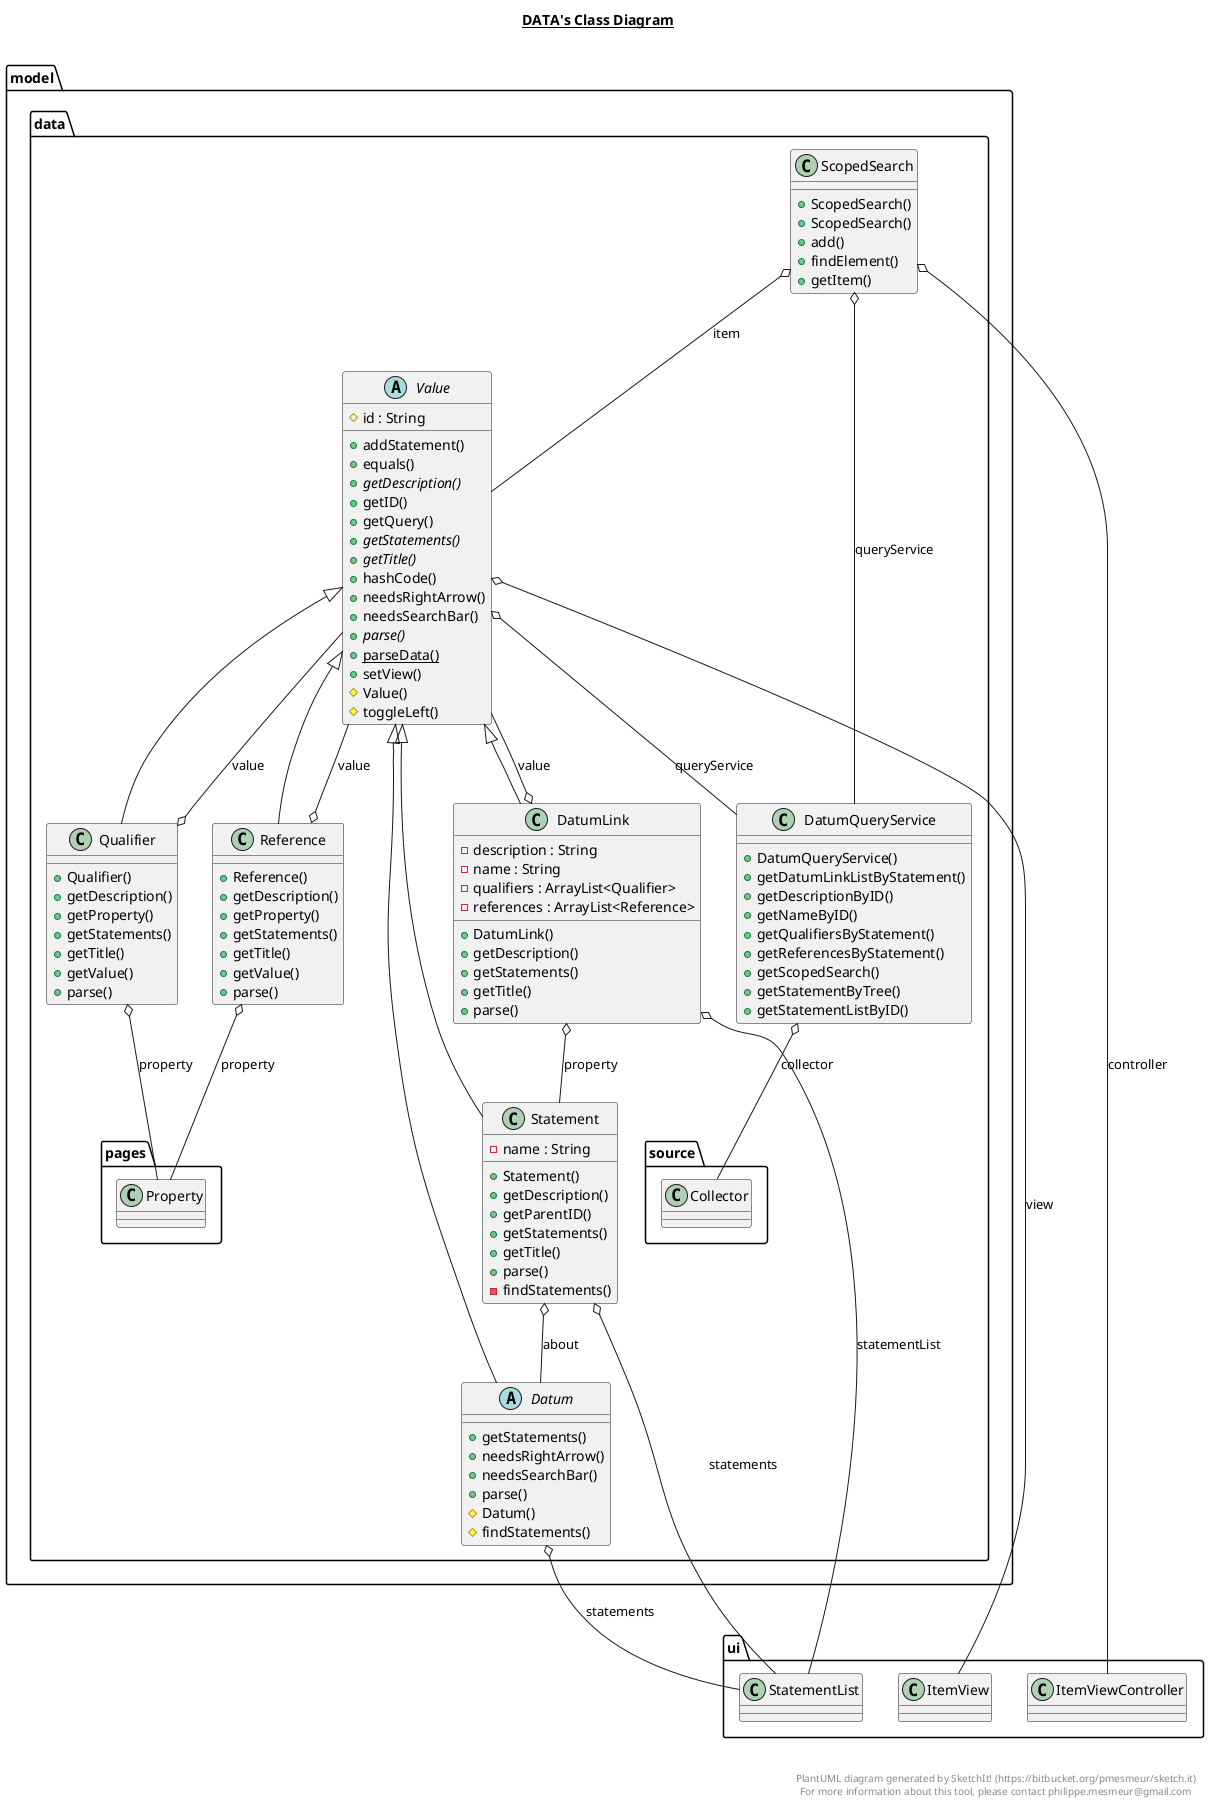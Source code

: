 @startuml

title __DATA's Class Diagram__\n

  namespace model.data {
    abstract class model.data.Datum {
        + getStatements()
        + needsRightArrow()
        + needsSearchBar()
        + parse()
        # Datum()
        # findStatements()
    }
  }
  

  namespace model.data {
    class model.data.DatumLink {
        - description : String
        - name : String
        - qualifiers : ArrayList<Qualifier>
        - references : ArrayList<Reference>
        + DatumLink()
        + getDescription()
        + getStatements()
        + getTitle()
        + parse()
    }
  }
  

  namespace model.data {
    class model.data.DatumQueryService {
        + DatumQueryService()
        + getDatumLinkListByStatement()
        + getDescriptionByID()
        + getNameByID()
        + getQualifiersByStatement()
        + getReferencesByStatement()
        + getScopedSearch()
        + getStatementByTree()
        + getStatementListByID()
    }
  }
  

  namespace model.data {
    class model.data.Qualifier {
        + Qualifier()
        + getDescription()
        + getProperty()
        + getStatements()
        + getTitle()
        + getValue()
        + parse()
    }
  }
  

  namespace model.data {
    class model.data.Reference {
        + Reference()
        + getDescription()
        + getProperty()
        + getStatements()
        + getTitle()
        + getValue()
        + parse()
    }
  }
  

  namespace model.data {
    class model.data.ScopedSearch {
        + ScopedSearch()
        + ScopedSearch()
        + add()
        + findElement()
        + getItem()
    }
  }
  

  namespace model.data {
    class model.data.Statement {
        - name : String
        + Statement()
        + getDescription()
        + getParentID()
        + getStatements()
        + getTitle()
        + parse()
        - findStatements()
    }
  }
  

  namespace model.data {
    abstract class model.data.Value {
        # id : String
        + addStatement()
        + equals()
        {abstract} + getDescription()
        + getID()
        + getQuery()
        {abstract} + getStatements()
        {abstract} + getTitle()
        + hashCode()
        + needsRightArrow()
        + needsSearchBar()
        {abstract} + parse()
        {static} + parseData()
        + setView()
        # Value()
        # toggleLeft()
    }
  }
  

  model.data.Datum -up-|> model.data.Value
  model.data.Datum o-- ui.StatementList : statements
  model.data.DatumLink -up-|> model.data.Value
  model.data.DatumLink o-- model.data.Statement : property
  model.data.DatumLink o-- ui.StatementList : statementList
  model.data.DatumLink o-- model.data.Value : value
  model.data.DatumQueryService o-- model.data.source.Collector : collector
  model.data.Qualifier -up-|> model.data.Value
  model.data.Qualifier o-- model.data.pages.Property : property
  model.data.Qualifier o-- model.data.Value : value
  model.data.Reference -up-|> model.data.Value
  model.data.Reference o-- model.data.pages.Property : property
  model.data.Reference o-- model.data.Value : value
  model.data.ScopedSearch o-- ui.ItemViewController : controller
  model.data.ScopedSearch o-- model.data.Value : item
  model.data.ScopedSearch o-- model.data.DatumQueryService : queryService
  model.data.Statement -up-|> model.data.Value
  model.data.Statement o-- model.data.Datum : about
  model.data.Statement o-- ui.StatementList : statements
  model.data.Value o-- model.data.DatumQueryService : queryService
  model.data.Value o-- ui.ItemView : view


right footer


PlantUML diagram generated by SketchIt! (https://bitbucket.org/pmesmeur/sketch.it)
For more information about this tool, please contact philippe.mesmeur@gmail.com
endfooter

@enduml
